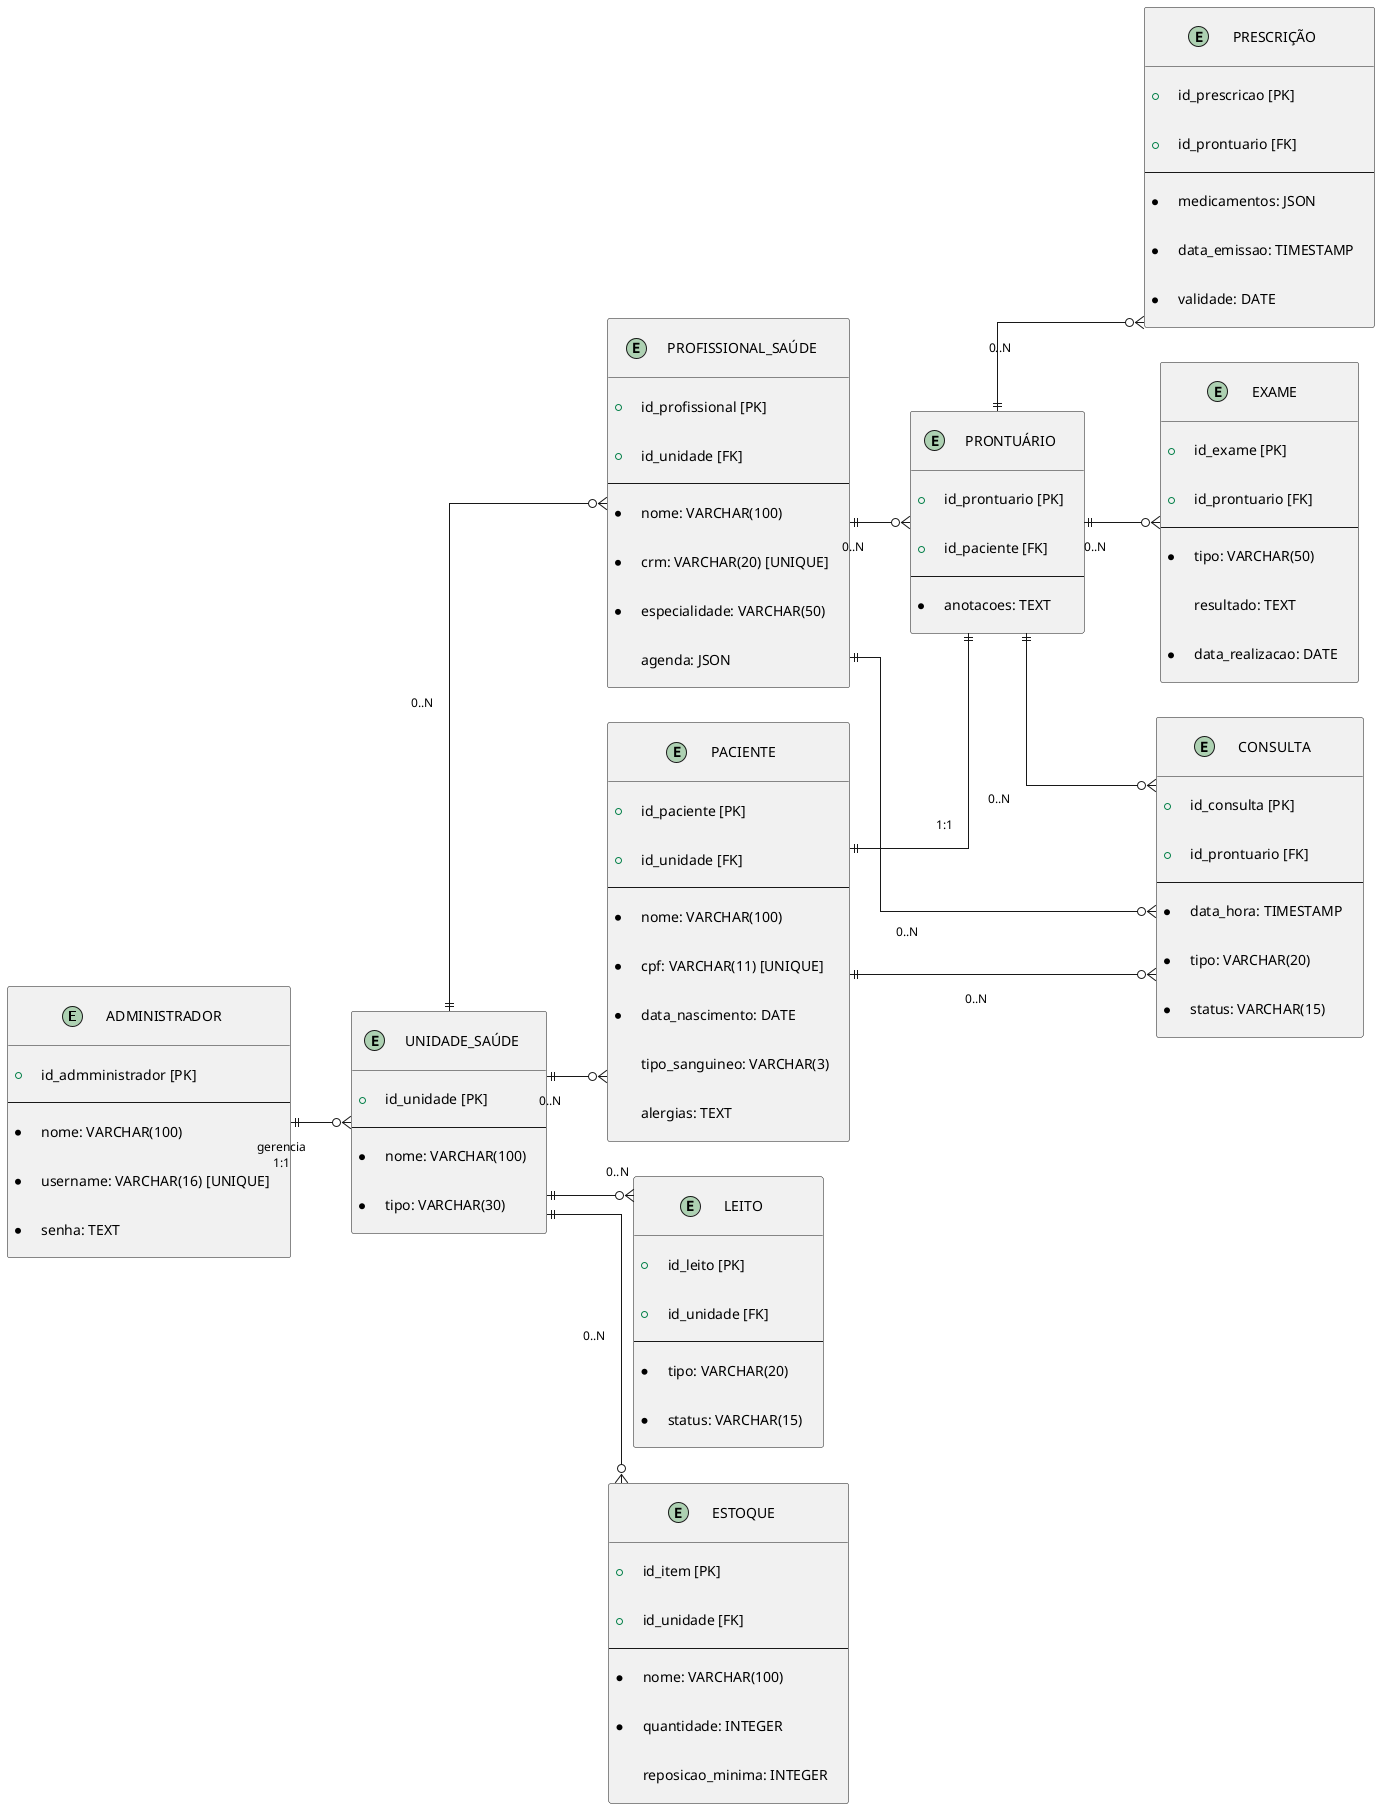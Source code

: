 @startuml
skinparam backgroundColor #FFFFFF
skinparam linetype ortho
skinparam {
  defaultFontSize 14
  arrowFontSize 12
  headerFontSize 16
  padding 15
}

left to right direction

' ##########################
' ### ENTIDADES PRINCIPAIS
' ##########################

entity "ADMINISTRADOR" as administrador {
  + id_admministrador [PK]
  --
  * nome: VARCHAR(100)
  * username: VARCHAR(16) [UNIQUE]
  * senha: TEXT
}

entity "PACIENTE" as paciente {
  + id_paciente [PK]
  + id_unidade [FK]
  --
  * nome: VARCHAR(100)
  * cpf: VARCHAR(11) [UNIQUE]
  * data_nascimento: DATE
  tipo_sanguineo: VARCHAR(3)
  alergias: TEXT
}

entity "PROFISSIONAL_SAÚDE" as profissional {
  + id_profissional [PK]
  + id_unidade [FK]
  --
  * nome: VARCHAR(100)
  * crm: VARCHAR(20) [UNIQUE]
  * especialidade: VARCHAR(50)
  agenda: JSON
}


' ##########################
' ### ENTIDADES CLÍNICAS
' ##########################

entity "PRONTUÁRIO" as prontuario {
  + id_prontuario [PK]
  + id_paciente [FK]
  --
  * anotacoes: TEXT
}

entity "PRESCRIÇÃO" as prescricao {
  + id_prescricao [PK]
  + id_prontuario [FK]
  --
  * medicamentos: JSON
  * data_emissao: TIMESTAMP
  * validade: DATE
}

entity "EXAME" as exame {
  + id_exame [PK]
  + id_prontuario [FK]
  --
  * tipo: VARCHAR(50)
  resultado: TEXT
  * data_realizacao: DATE
}


entity "CONSULTA" as consulta {
  + id_consulta [PK]
  + id_prontuario [FK]
  --
  * data_hora: TIMESTAMP
  * tipo: VARCHAR(20)
  * status: VARCHAR(15)
}

' #############################
' ### ENTIDADES HOSPITALARES
' #############################

entity "UNIDADE_SAÚDE" as unidade {
  + id_unidade [PK]
  --
  * nome: VARCHAR(100)
  * tipo: VARCHAR(30)
}

entity "LEITO" as leito {
  + id_leito [PK]
  + id_unidade [FK]
  --
  * tipo: VARCHAR(20)
  * status: VARCHAR(15)
}

entity "ESTOQUE" as estoque {
  + id_item [PK]
  + id_unidade [FK]
  --
  * nome: VARCHAR(100)
  * quantidade: INTEGER
  reposicao_minima: INTEGER
}

' ##########################
' ### RELACIONAMENTOS
' ##########################

administrador ||--o{ unidade : "gerencia\n1:1"


' --- PACIENTE ---
paciente ||--o{ consulta : "0..N"
paciente ||--|| prontuario : "1:1"

' --- PROFISSIONAL ---
profissional ||--o{ consulta : "0..N"
profissional ||--o{ prontuario : "0..N"

' --- UNIDADE ---
unidade ||--o{ leito : "0..N"
unidade ||--o{ estoque : "0..N"
unidade ||--o{ profissional : "0..N"
unidade ||--o{ paciente : "0..N"

' --- PRONTUÁRIO ---
prontuario ||--o{ prescricao : "0..N"
prontuario ||--o{ exame : "0..N"
prontuario ||--o{ consulta : "0..N"
@enduml